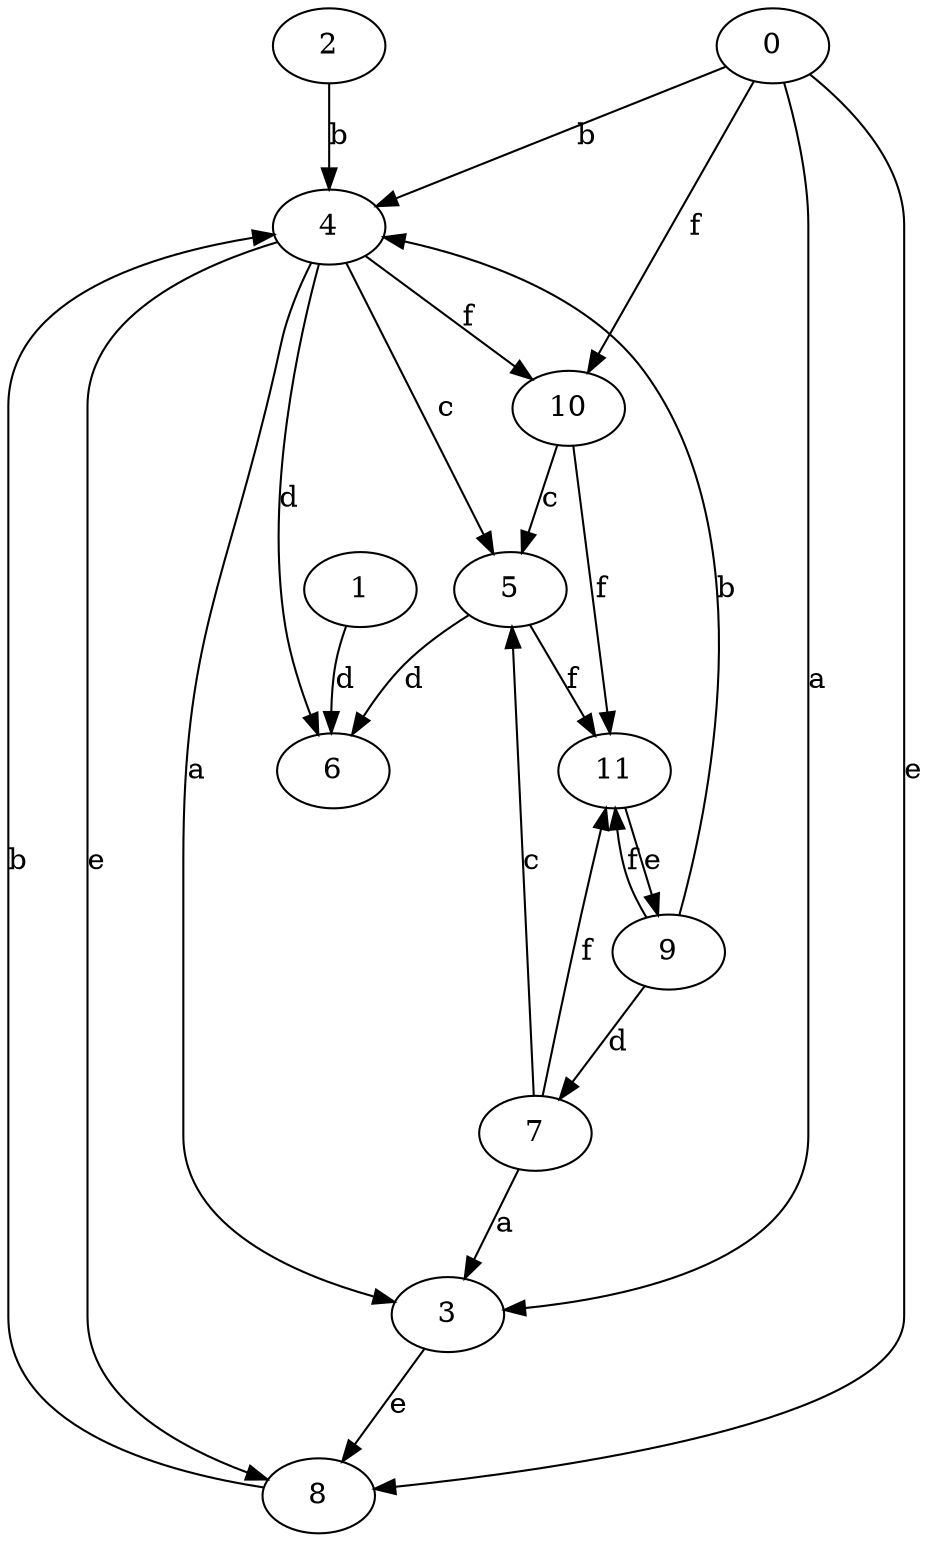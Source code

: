 strict digraph  {
2;
3;
4;
5;
0;
6;
7;
8;
9;
1;
10;
11;
2 -> 4  [label=b];
3 -> 8  [label=e];
4 -> 3  [label=a];
4 -> 5  [label=c];
4 -> 6  [label=d];
4 -> 8  [label=e];
4 -> 10  [label=f];
5 -> 6  [label=d];
5 -> 11  [label=f];
0 -> 3  [label=a];
0 -> 4  [label=b];
0 -> 8  [label=e];
0 -> 10  [label=f];
7 -> 3  [label=a];
7 -> 5  [label=c];
7 -> 11  [label=f];
8 -> 4  [label=b];
9 -> 4  [label=b];
9 -> 7  [label=d];
9 -> 11  [label=f];
1 -> 6  [label=d];
10 -> 5  [label=c];
10 -> 11  [label=f];
11 -> 9  [label=e];
}
